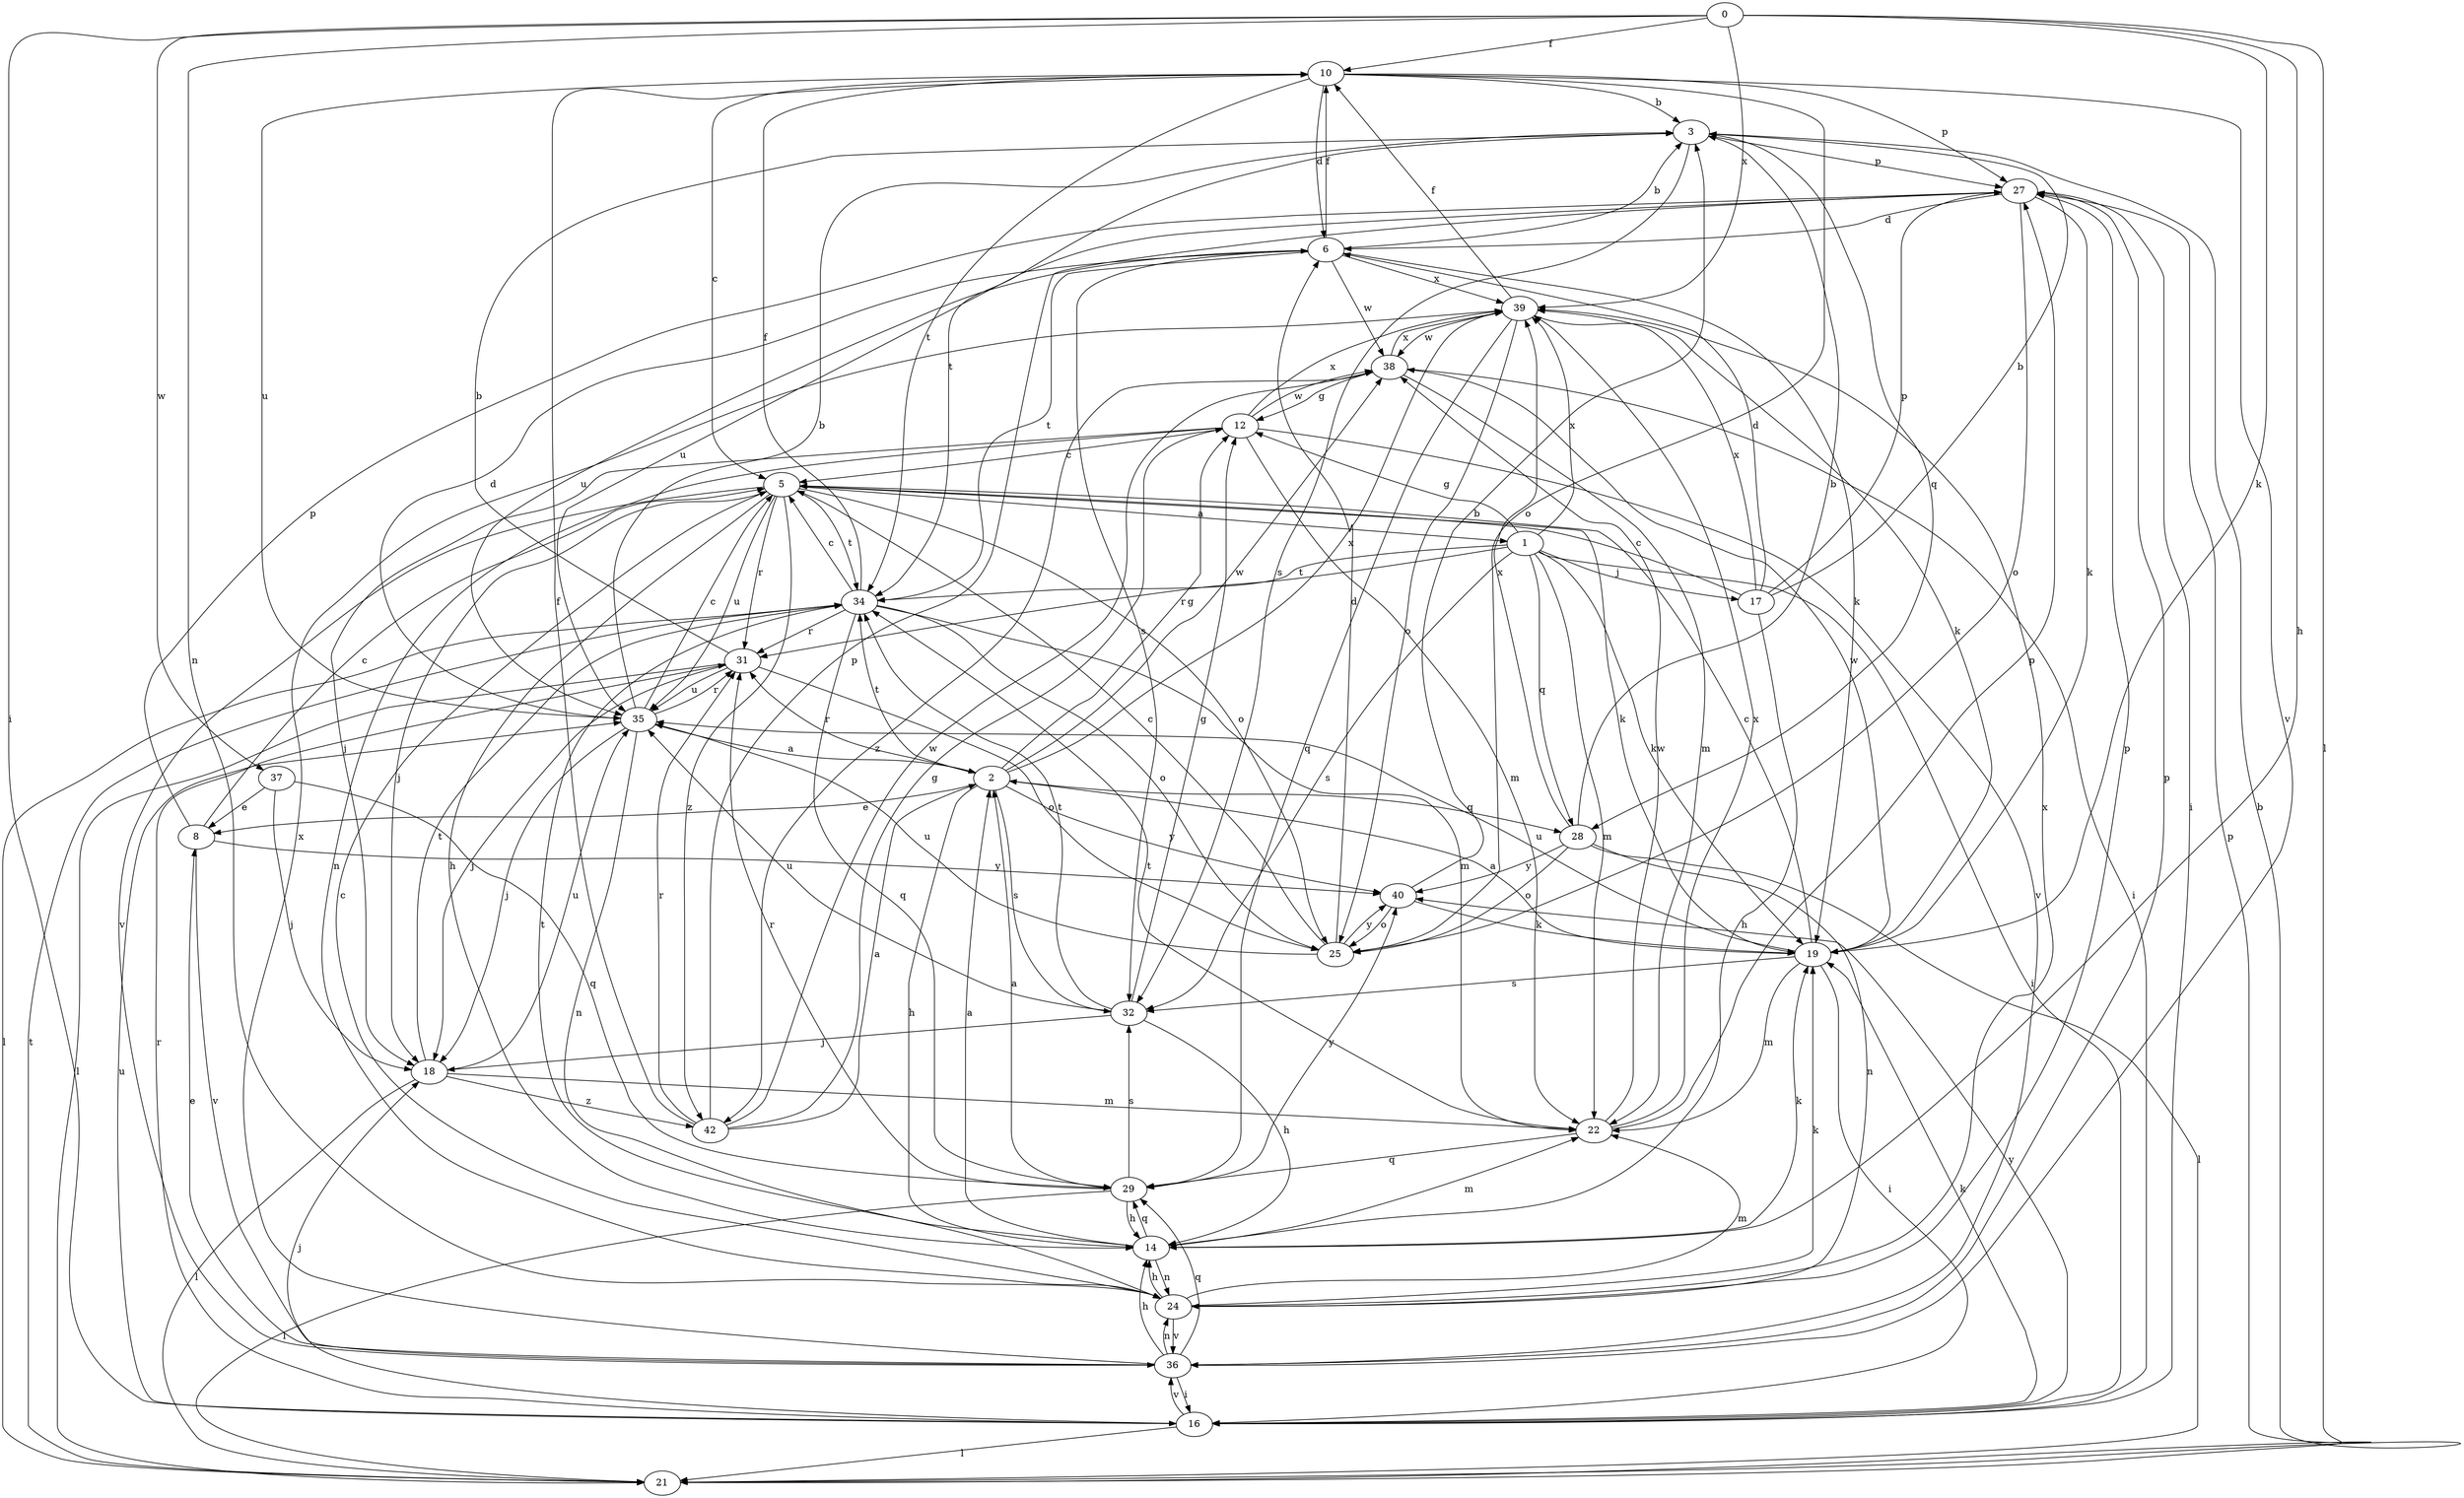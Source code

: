 strict digraph  {
0;
1;
2;
3;
5;
6;
8;
10;
12;
14;
16;
17;
18;
19;
21;
22;
24;
25;
27;
28;
29;
31;
32;
34;
35;
36;
37;
38;
39;
40;
42;
0 -> 10  [label=f];
0 -> 14  [label=h];
0 -> 16  [label=i];
0 -> 19  [label=k];
0 -> 21  [label=l];
0 -> 24  [label=n];
0 -> 37  [label=w];
0 -> 39  [label=x];
1 -> 12  [label=g];
1 -> 16  [label=i];
1 -> 17  [label=j];
1 -> 19  [label=k];
1 -> 22  [label=m];
1 -> 28  [label=q];
1 -> 31  [label=r];
1 -> 32  [label=s];
1 -> 34  [label=t];
1 -> 39  [label=x];
2 -> 8  [label=e];
2 -> 12  [label=g];
2 -> 14  [label=h];
2 -> 28  [label=q];
2 -> 31  [label=r];
2 -> 32  [label=s];
2 -> 34  [label=t];
2 -> 38  [label=w];
2 -> 39  [label=x];
2 -> 40  [label=y];
3 -> 27  [label=p];
3 -> 28  [label=q];
3 -> 32  [label=s];
3 -> 34  [label=t];
5 -> 1  [label=a];
5 -> 14  [label=h];
5 -> 18  [label=j];
5 -> 19  [label=k];
5 -> 25  [label=o];
5 -> 31  [label=r];
5 -> 34  [label=t];
5 -> 35  [label=u];
5 -> 36  [label=v];
5 -> 42  [label=z];
6 -> 3  [label=b];
6 -> 10  [label=f];
6 -> 19  [label=k];
6 -> 32  [label=s];
6 -> 34  [label=t];
6 -> 35  [label=u];
6 -> 38  [label=w];
6 -> 39  [label=x];
8 -> 5  [label=c];
8 -> 27  [label=p];
8 -> 36  [label=v];
8 -> 40  [label=y];
10 -> 3  [label=b];
10 -> 5  [label=c];
10 -> 6  [label=d];
10 -> 25  [label=o];
10 -> 27  [label=p];
10 -> 34  [label=t];
10 -> 35  [label=u];
10 -> 36  [label=v];
12 -> 5  [label=c];
12 -> 18  [label=j];
12 -> 22  [label=m];
12 -> 24  [label=n];
12 -> 36  [label=v];
12 -> 38  [label=w];
12 -> 39  [label=x];
14 -> 2  [label=a];
14 -> 19  [label=k];
14 -> 22  [label=m];
14 -> 24  [label=n];
14 -> 29  [label=q];
14 -> 34  [label=t];
16 -> 18  [label=j];
16 -> 19  [label=k];
16 -> 21  [label=l];
16 -> 31  [label=r];
16 -> 35  [label=u];
16 -> 36  [label=v];
16 -> 40  [label=y];
17 -> 3  [label=b];
17 -> 5  [label=c];
17 -> 6  [label=d];
17 -> 14  [label=h];
17 -> 27  [label=p];
17 -> 39  [label=x];
18 -> 21  [label=l];
18 -> 22  [label=m];
18 -> 34  [label=t];
18 -> 35  [label=u];
18 -> 42  [label=z];
19 -> 2  [label=a];
19 -> 5  [label=c];
19 -> 16  [label=i];
19 -> 22  [label=m];
19 -> 32  [label=s];
19 -> 35  [label=u];
19 -> 38  [label=w];
21 -> 3  [label=b];
21 -> 27  [label=p];
21 -> 34  [label=t];
22 -> 27  [label=p];
22 -> 29  [label=q];
22 -> 34  [label=t];
22 -> 38  [label=w];
22 -> 39  [label=x];
24 -> 5  [label=c];
24 -> 14  [label=h];
24 -> 19  [label=k];
24 -> 22  [label=m];
24 -> 27  [label=p];
24 -> 36  [label=v];
24 -> 39  [label=x];
25 -> 5  [label=c];
25 -> 6  [label=d];
25 -> 35  [label=u];
25 -> 40  [label=y];
27 -> 6  [label=d];
27 -> 16  [label=i];
27 -> 19  [label=k];
27 -> 25  [label=o];
27 -> 35  [label=u];
28 -> 3  [label=b];
28 -> 21  [label=l];
28 -> 24  [label=n];
28 -> 25  [label=o];
28 -> 39  [label=x];
28 -> 40  [label=y];
29 -> 2  [label=a];
29 -> 14  [label=h];
29 -> 21  [label=l];
29 -> 31  [label=r];
29 -> 32  [label=s];
29 -> 40  [label=y];
31 -> 3  [label=b];
31 -> 18  [label=j];
31 -> 21  [label=l];
31 -> 25  [label=o];
31 -> 35  [label=u];
32 -> 12  [label=g];
32 -> 14  [label=h];
32 -> 18  [label=j];
32 -> 34  [label=t];
32 -> 35  [label=u];
34 -> 5  [label=c];
34 -> 10  [label=f];
34 -> 21  [label=l];
34 -> 22  [label=m];
34 -> 25  [label=o];
34 -> 29  [label=q];
34 -> 31  [label=r];
35 -> 2  [label=a];
35 -> 3  [label=b];
35 -> 5  [label=c];
35 -> 6  [label=d];
35 -> 18  [label=j];
35 -> 24  [label=n];
35 -> 31  [label=r];
36 -> 8  [label=e];
36 -> 14  [label=h];
36 -> 16  [label=i];
36 -> 24  [label=n];
36 -> 27  [label=p];
36 -> 29  [label=q];
36 -> 39  [label=x];
37 -> 8  [label=e];
37 -> 18  [label=j];
37 -> 29  [label=q];
38 -> 12  [label=g];
38 -> 16  [label=i];
38 -> 22  [label=m];
38 -> 39  [label=x];
38 -> 42  [label=z];
39 -> 10  [label=f];
39 -> 19  [label=k];
39 -> 25  [label=o];
39 -> 29  [label=q];
39 -> 38  [label=w];
40 -> 3  [label=b];
40 -> 19  [label=k];
40 -> 25  [label=o];
42 -> 2  [label=a];
42 -> 10  [label=f];
42 -> 12  [label=g];
42 -> 27  [label=p];
42 -> 31  [label=r];
42 -> 38  [label=w];
}
